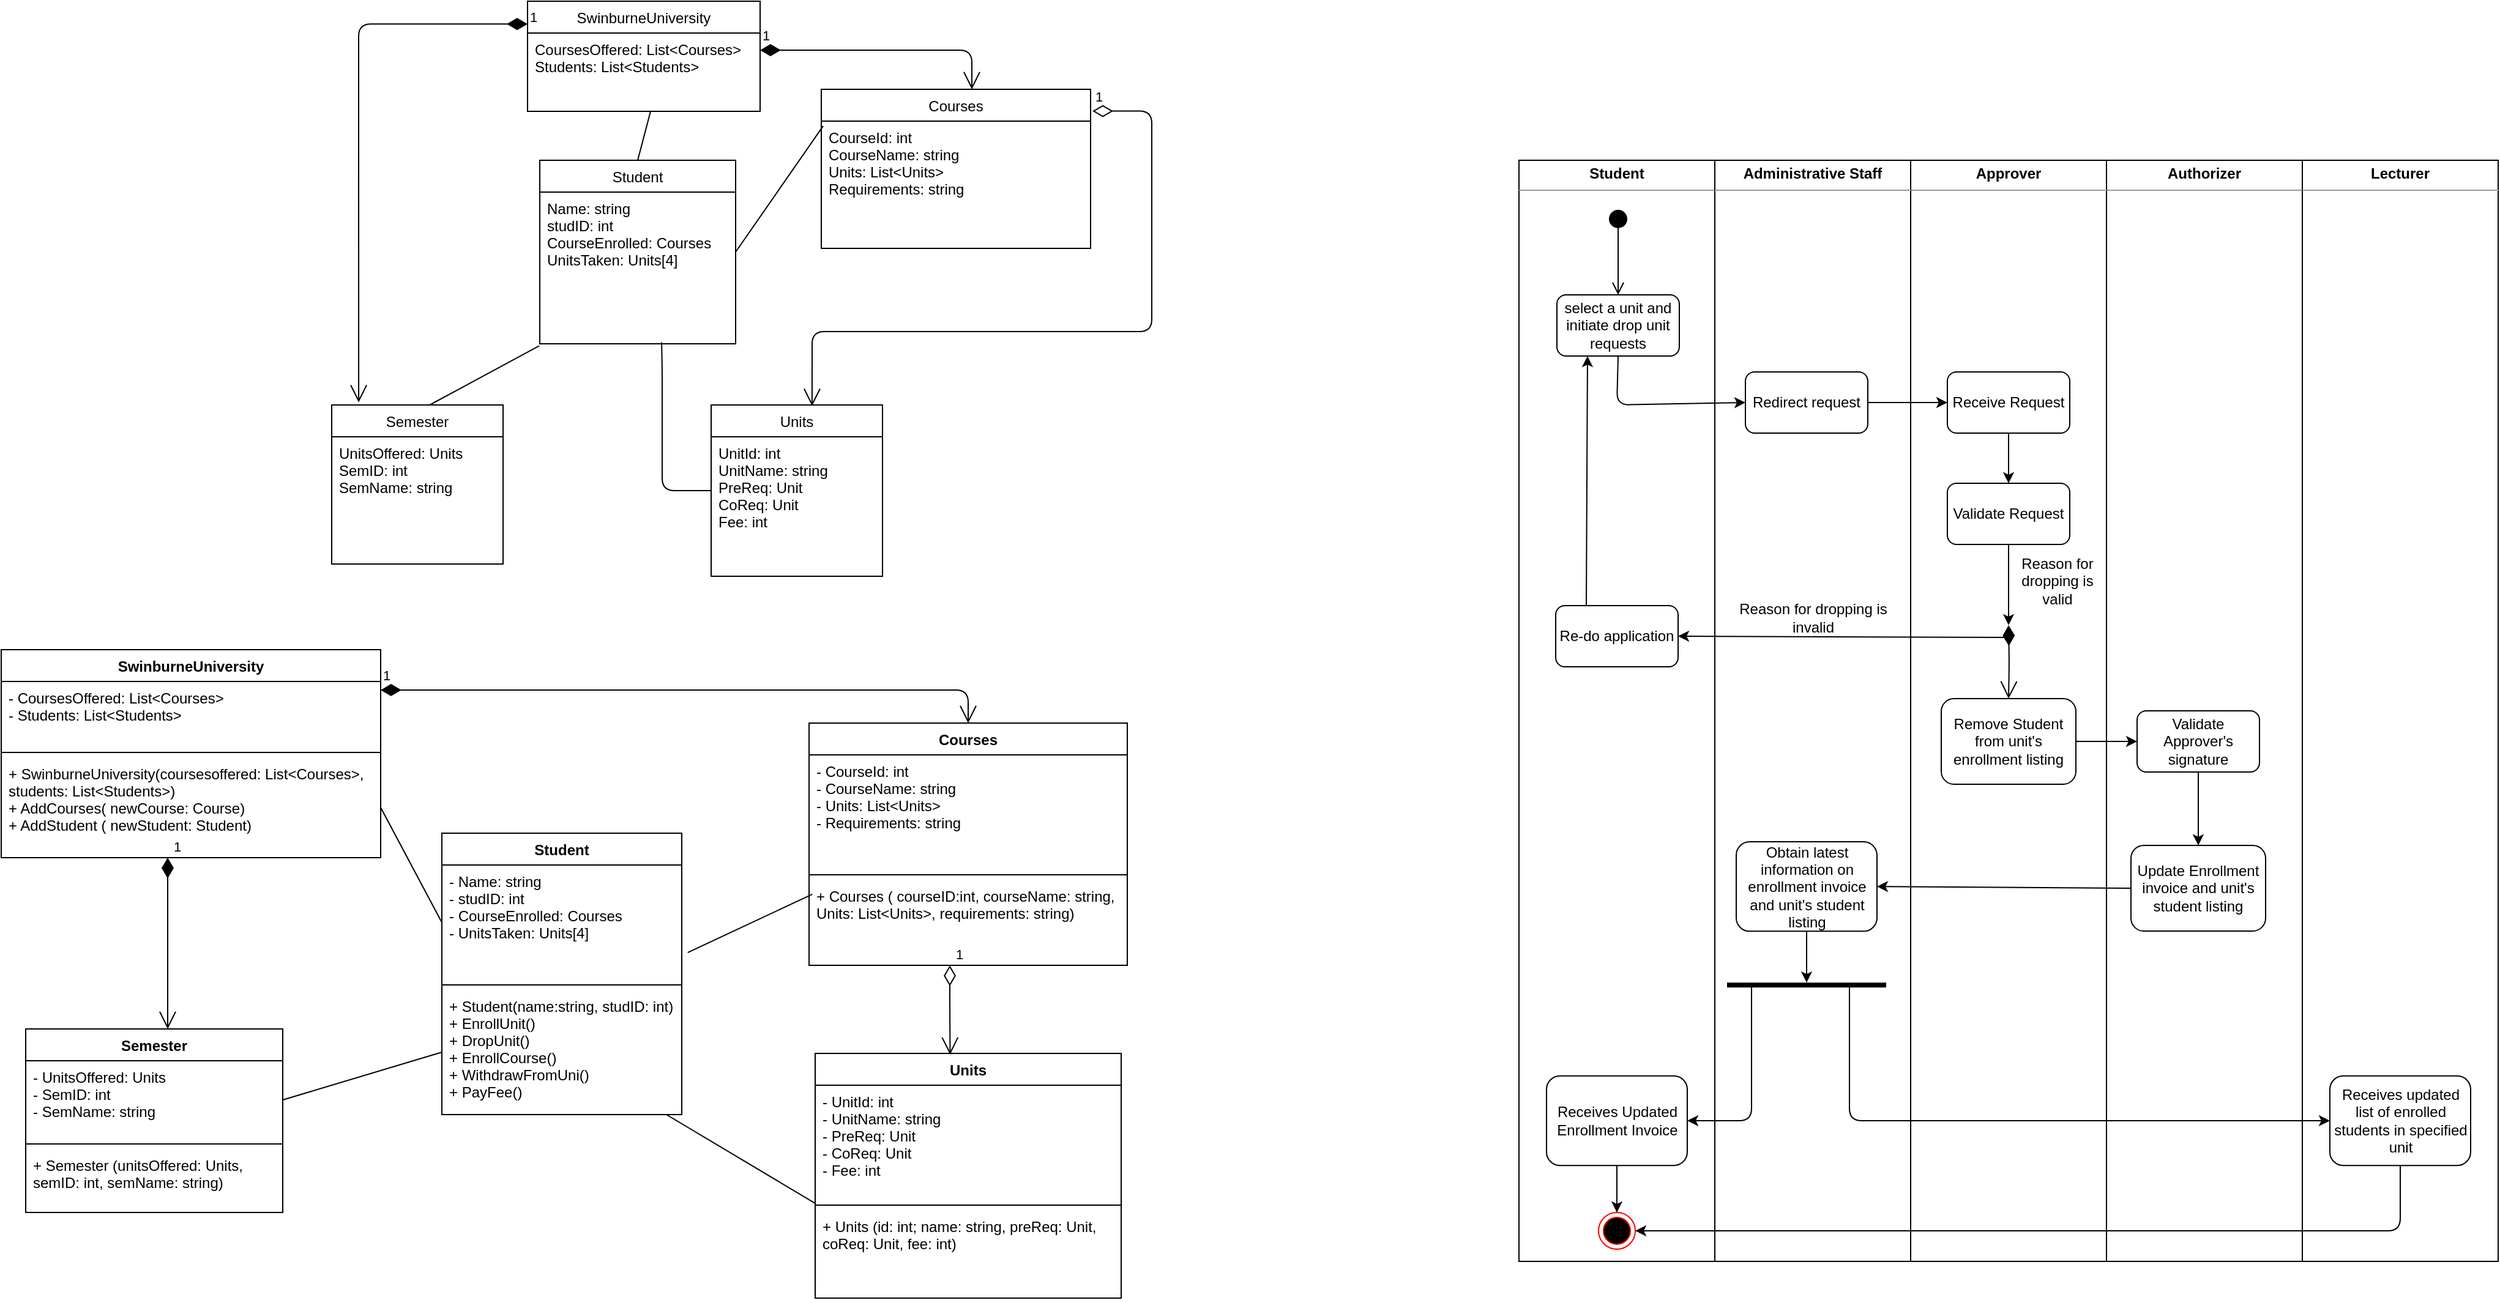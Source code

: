 <mxfile version="13.0.1" type="github">
  <diagram id="MmDphnJlKByqqRI8YQIz" name="Page-1">
    <mxGraphModel dx="3125" dy="1170" grid="1" gridSize="10" guides="1" tooltips="1" connect="1" arrows="1" fold="1" page="1" pageScale="1" pageWidth="850" pageHeight="1100" math="0" shadow="0">
      <root>
        <mxCell id="0" />
        <mxCell id="1" parent="0" />
        <mxCell id="nQOmDfqEmNwlOo48aO-k-23" value="&lt;p style=&quot;margin: 0px ; margin-top: 4px ; text-align: center&quot;&gt;&lt;b&gt;Authorizer&lt;/b&gt;&lt;br&gt;&lt;/p&gt;&lt;hr size=&quot;1&quot;&gt;&lt;div style=&quot;height: 2px&quot;&gt;&lt;/div&gt;" style="verticalAlign=top;align=left;overflow=fill;fontSize=12;fontFamily=Helvetica;html=1;" parent="1" vertex="1">
          <mxGeometry x="1470" y="140" width="160" height="900" as="geometry" />
        </mxCell>
        <mxCell id="nQOmDfqEmNwlOo48aO-k-21" value="&lt;p style=&quot;margin: 0px ; margin-top: 4px ; text-align: center&quot;&gt;&lt;b&gt;Approver&lt;/b&gt;&lt;/p&gt;&lt;hr size=&quot;1&quot;&gt;&lt;div style=&quot;height: 2px&quot;&gt;&lt;/div&gt;" style="verticalAlign=top;align=left;overflow=fill;fontSize=12;fontFamily=Helvetica;html=1;" parent="1" vertex="1">
          <mxGeometry x="1310" y="140" width="160" height="900" as="geometry" />
        </mxCell>
        <mxCell id="nQOmDfqEmNwlOo48aO-k-12" value="&lt;p style=&quot;margin: 0px ; margin-top: 4px ; text-align: center&quot;&gt;&lt;b&gt;Student&lt;/b&gt;&lt;br&gt;&lt;/p&gt;&lt;hr size=&quot;1&quot;&gt;&lt;div style=&quot;height: 2px&quot;&gt;&lt;/div&gt;" style="verticalAlign=top;align=left;overflow=fill;fontSize=12;fontFamily=Helvetica;html=1;" parent="1" vertex="1">
          <mxGeometry x="990" y="140" width="160" height="900" as="geometry" />
        </mxCell>
        <mxCell id="nQOmDfqEmNwlOo48aO-k-18" value="&lt;p style=&quot;margin: 0px ; margin-top: 4px ; text-align: center&quot;&gt;&lt;b&gt;Administrative Staff&lt;/b&gt;&lt;/p&gt;&lt;hr size=&quot;1&quot;&gt;&lt;div style=&quot;height: 2px&quot;&gt;&lt;/div&gt;" style="verticalAlign=top;align=left;overflow=fill;fontSize=12;fontFamily=Helvetica;html=1;" parent="1" vertex="1">
          <mxGeometry x="1150" y="140" width="160" height="900" as="geometry" />
        </mxCell>
        <mxCell id="7fFOJC6yPvMKo5gySXUb-17" value="1" style="endArrow=open;html=1;endSize=12;startArrow=diamondThin;startSize=14;startFill=1;edgeStyle=orthogonalEdgeStyle;align=left;verticalAlign=bottom;entryX=0.557;entryY=0;entryDx=0;entryDy=0;entryPerimeter=0;" parent="1" source="7fFOJC6yPvMKo5gySXUb-14" target="7fFOJC6yPvMKo5gySXUb-1" edge="1">
          <mxGeometry x="-1" y="3" relative="1" as="geometry">
            <mxPoint x="210" y="110" as="sourcePoint" />
            <mxPoint x="370" y="110" as="targetPoint" />
            <Array as="points">
              <mxPoint x="543" y="50" />
              <mxPoint x="543" y="82" />
            </Array>
          </mxGeometry>
        </mxCell>
        <mxCell id="7fFOJC6yPvMKo5gySXUb-18" value="1" style="endArrow=open;html=1;endSize=12;startArrow=diamondThin;startSize=14;startFill=0;edgeStyle=orthogonalEdgeStyle;align=left;verticalAlign=bottom;entryX=0.589;entryY=0.006;entryDx=0;entryDy=0;exitX=1.007;exitY=0.137;exitDx=0;exitDy=0;exitPerimeter=0;entryPerimeter=0;" parent="1" source="7fFOJC6yPvMKo5gySXUb-1" target="7fFOJC6yPvMKo5gySXUb-11" edge="1">
          <mxGeometry x="-1" y="3" relative="1" as="geometry">
            <mxPoint x="660" y="60" as="sourcePoint" />
            <mxPoint x="240" y="190" as="targetPoint" />
            <Array as="points">
              <mxPoint x="690" y="100" />
              <mxPoint x="690" y="280" />
              <mxPoint x="412" y="280" />
            </Array>
          </mxGeometry>
        </mxCell>
        <mxCell id="7fFOJC6yPvMKo5gySXUb-19" value="1" style="endArrow=open;html=1;endSize=12;startArrow=diamondThin;startSize=14;startFill=1;edgeStyle=orthogonalEdgeStyle;align=left;verticalAlign=bottom;exitX=0;exitY=-0.115;exitDx=0;exitDy=0;exitPerimeter=0;entryX=0.086;entryY=-0.038;entryDx=0;entryDy=0;entryPerimeter=0;" parent="1" source="7fFOJC6yPvMKo5gySXUb-14" edge="1">
          <mxGeometry x="-1" y="3" relative="1" as="geometry">
            <mxPoint x="20" y="130" as="sourcePoint" />
            <mxPoint x="42.04" y="337.872" as="targetPoint" />
            <Array as="points">
              <mxPoint x="42" y="29" />
            </Array>
          </mxGeometry>
        </mxCell>
        <mxCell id="7fFOJC6yPvMKo5gySXUb-20" value="" style="endArrow=none;html=1;exitX=0.5;exitY=0;exitDx=0;exitDy=0;entryX=-0.003;entryY=1.014;entryDx=0;entryDy=0;entryPerimeter=0;" parent="1" target="7fFOJC6yPvMKo5gySXUb-9" edge="1">
          <mxGeometry width="50" height="50" relative="1" as="geometry">
            <mxPoint x="100" y="340" as="sourcePoint" />
            <mxPoint x="370" y="280" as="targetPoint" />
          </mxGeometry>
        </mxCell>
        <mxCell id="7fFOJC6yPvMKo5gySXUb-21" value="" style="endArrow=none;html=1;exitX=0.622;exitY=0.99;exitDx=0;exitDy=0;exitPerimeter=0;entryX=0;entryY=0.5;entryDx=0;entryDy=0;" parent="1" source="7fFOJC6yPvMKo5gySXUb-9" target="7fFOJC6yPvMKo5gySXUb-11" edge="1">
          <mxGeometry width="50" height="50" relative="1" as="geometry">
            <mxPoint x="320" y="330" as="sourcePoint" />
            <mxPoint x="370" y="280" as="targetPoint" />
            <Array as="points">
              <mxPoint x="290" y="310" />
              <mxPoint x="290" y="410" />
            </Array>
          </mxGeometry>
        </mxCell>
        <mxCell id="7fFOJC6yPvMKo5gySXUb-1" value="Courses" style="swimlane;fontStyle=0;childLayout=stackLayout;horizontal=1;startSize=26;fillColor=none;horizontalStack=0;resizeParent=1;resizeParentMax=0;resizeLast=0;collapsible=1;marginBottom=0;" parent="1" vertex="1">
          <mxGeometry x="420" y="82" width="220" height="130" as="geometry" />
        </mxCell>
        <mxCell id="7fFOJC6yPvMKo5gySXUb-2" value="CourseId: int&#xa;CourseName: string&#xa;Units: List&lt;Units&gt;&#xa;Requirements: string&#xa;" style="text;strokeColor=none;fillColor=none;align=left;verticalAlign=top;spacingLeft=4;spacingRight=4;overflow=hidden;rotatable=0;points=[[0,0.5],[1,0.5]];portConstraint=eastwest;" parent="7fFOJC6yPvMKo5gySXUb-1" vertex="1">
          <mxGeometry y="26" width="220" height="104" as="geometry" />
        </mxCell>
        <mxCell id="7fFOJC6yPvMKo5gySXUb-22" value="" style="endArrow=none;html=1;entryX=0.529;entryY=1;entryDx=0;entryDy=0;entryPerimeter=0;exitX=0.5;exitY=0;exitDx=0;exitDy=0;" parent="1" source="7fFOJC6yPvMKo5gySXUb-8" target="7fFOJC6yPvMKo5gySXUb-14" edge="1">
          <mxGeometry width="50" height="50" relative="1" as="geometry">
            <mxPoint x="230" y="310" as="sourcePoint" />
            <mxPoint x="280" y="260" as="targetPoint" />
          </mxGeometry>
        </mxCell>
        <mxCell id="7fFOJC6yPvMKo5gySXUb-8" value="Student" style="swimlane;fontStyle=0;childLayout=stackLayout;horizontal=1;startSize=26;fillColor=none;horizontalStack=0;resizeParent=1;resizeParentMax=0;resizeLast=0;collapsible=1;marginBottom=0;" parent="1" vertex="1">
          <mxGeometry x="190" y="140" width="160" height="150" as="geometry" />
        </mxCell>
        <mxCell id="7fFOJC6yPvMKo5gySXUb-9" value="Name: string&#xa;studID: int&#xa;CourseEnrolled: Courses&#xa;UnitsTaken: Units[4]&#xa;&#xa;&#xa;&#xa;" style="text;strokeColor=none;fillColor=none;align=left;verticalAlign=top;spacingLeft=4;spacingRight=4;overflow=hidden;rotatable=0;points=[[0,0.5],[1,0.5]];portConstraint=eastwest;" parent="7fFOJC6yPvMKo5gySXUb-8" vertex="1">
          <mxGeometry y="26" width="160" height="124" as="geometry" />
        </mxCell>
        <mxCell id="7fFOJC6yPvMKo5gySXUb-24" value="" style="endArrow=none;html=1;entryX=0.007;entryY=0.038;entryDx=0;entryDy=0;entryPerimeter=0;exitX=1;exitY=0.5;exitDx=0;exitDy=0;" parent="1" source="7fFOJC6yPvMKo5gySXUb-8" target="7fFOJC6yPvMKo5gySXUb-2" edge="1">
          <mxGeometry width="50" height="50" relative="1" as="geometry">
            <mxPoint x="400" y="210" as="sourcePoint" />
            <mxPoint x="450" y="160" as="targetPoint" />
          </mxGeometry>
        </mxCell>
        <mxCell id="zHoWdwq8cg6D3XTFJdWy-3" value="Semester" style="swimlane;fontStyle=0;childLayout=stackLayout;horizontal=1;startSize=26;fillColor=none;horizontalStack=0;resizeParent=1;resizeParentMax=0;resizeLast=0;collapsible=1;marginBottom=0;" parent="1" vertex="1">
          <mxGeometry x="20" y="340" width="140" height="130" as="geometry" />
        </mxCell>
        <mxCell id="zHoWdwq8cg6D3XTFJdWy-4" value="UnitsOffered: Units&#xa;SemID: int  &#xa;SemName: string" style="text;strokeColor=none;fillColor=none;align=left;verticalAlign=top;spacingLeft=4;spacingRight=4;overflow=hidden;rotatable=0;points=[[0,0.5],[1,0.5]];portConstraint=eastwest;" parent="zHoWdwq8cg6D3XTFJdWy-3" vertex="1">
          <mxGeometry y="26" width="140" height="104" as="geometry" />
        </mxCell>
        <mxCell id="7fFOJC6yPvMKo5gySXUb-13" value="SwinburneUniversity" style="swimlane;fontStyle=0;childLayout=stackLayout;horizontal=1;startSize=26;fillColor=none;horizontalStack=0;resizeParent=1;resizeParentMax=0;resizeLast=0;collapsible=1;marginBottom=0;" parent="1" vertex="1">
          <mxGeometry x="180" y="10" width="190" height="90" as="geometry" />
        </mxCell>
        <mxCell id="7fFOJC6yPvMKo5gySXUb-14" value="CoursesOffered: List&lt;Courses&gt;&#xa;Students: List&lt;Students&gt;&#xa;&#xa;" style="text;strokeColor=none;fillColor=none;align=left;verticalAlign=top;spacingLeft=4;spacingRight=4;overflow=hidden;rotatable=0;points=[[0,0.5],[1,0.5]];portConstraint=eastwest;" parent="7fFOJC6yPvMKo5gySXUb-13" vertex="1">
          <mxGeometry y="26" width="190" height="64" as="geometry" />
        </mxCell>
        <mxCell id="7fFOJC6yPvMKo5gySXUb-11" value="Units" style="swimlane;fontStyle=0;childLayout=stackLayout;horizontal=1;startSize=26;fillColor=none;horizontalStack=0;resizeParent=1;resizeParentMax=0;resizeLast=0;collapsible=1;marginBottom=0;" parent="1" vertex="1">
          <mxGeometry x="330" y="340" width="140" height="140" as="geometry" />
        </mxCell>
        <mxCell id="7fFOJC6yPvMKo5gySXUb-12" value="UnitId: int &#xa;UnitName: string&#xa;PreReq: Unit&#xa;CoReq: Unit&#xa;Fee: int&#xa;&#xa;" style="text;strokeColor=none;fillColor=none;align=left;verticalAlign=top;spacingLeft=4;spacingRight=4;overflow=hidden;rotatable=0;points=[[0,0.5],[1,0.5]];portConstraint=eastwest;" parent="7fFOJC6yPvMKo5gySXUb-11" vertex="1">
          <mxGeometry y="26" width="140" height="114" as="geometry" />
        </mxCell>
        <mxCell id="qpT2Gl-A2vUwOgY40M8b-1" value="" style="html=1;verticalAlign=bottom;startArrow=circle;startFill=1;endArrow=open;startSize=6;endSize=8;" parent="1" edge="1">
          <mxGeometry width="80" relative="1" as="geometry">
            <mxPoint x="1071" y="180" as="sourcePoint" />
            <mxPoint x="1071" y="250" as="targetPoint" />
          </mxGeometry>
        </mxCell>
        <mxCell id="nQOmDfqEmNwlOo48aO-k-2" value="1" style="endArrow=open;html=1;endSize=12;startArrow=diamondThin;startSize=14;startFill=1;edgeStyle=orthogonalEdgeStyle;align=left;verticalAlign=bottom;exitX=1;exitY=0.5;exitDx=0;exitDy=0;entryX=0.5;entryY=0;entryDx=0;entryDy=0;" parent="1" target="zHoWdwq8cg6D3XTFJdWy-31" edge="1">
          <mxGeometry x="-1" y="3" relative="1" as="geometry">
            <mxPoint x="60" y="573" as="sourcePoint" />
            <mxPoint x="540" y="580" as="targetPoint" />
            <Array as="points">
              <mxPoint x="540" y="573" />
            </Array>
          </mxGeometry>
        </mxCell>
        <mxCell id="zHoWdwq8cg6D3XTFJdWy-26" value="SwinburneUniversity" style="swimlane;fontStyle=1;align=center;verticalAlign=top;childLayout=stackLayout;horizontal=1;startSize=26;horizontalStack=0;resizeParent=1;resizeParentMax=0;resizeLast=0;collapsible=1;marginBottom=0;" parent="1" vertex="1">
          <mxGeometry x="-250" y="540" width="310" height="170" as="geometry" />
        </mxCell>
        <mxCell id="zHoWdwq8cg6D3XTFJdWy-27" value="- CoursesOffered: List&lt;Courses&gt;&#xa;- Students: List&lt;Students&gt;&#xa;&#xa;&#xa;&#xa;" style="text;strokeColor=none;fillColor=none;align=left;verticalAlign=top;spacingLeft=4;spacingRight=4;overflow=hidden;rotatable=0;points=[[0,0.5],[1,0.5]];portConstraint=eastwest;" parent="zHoWdwq8cg6D3XTFJdWy-26" vertex="1">
          <mxGeometry y="26" width="310" height="54" as="geometry" />
        </mxCell>
        <mxCell id="zHoWdwq8cg6D3XTFJdWy-28" value="" style="line;strokeWidth=1;fillColor=none;align=left;verticalAlign=middle;spacingTop=-1;spacingLeft=3;spacingRight=3;rotatable=0;labelPosition=right;points=[];portConstraint=eastwest;" parent="zHoWdwq8cg6D3XTFJdWy-26" vertex="1">
          <mxGeometry y="80" width="310" height="8" as="geometry" />
        </mxCell>
        <mxCell id="zHoWdwq8cg6D3XTFJdWy-29" value="+ SwinburneUniversity(coursesoffered: List&lt;Courses&gt;,&#xa; students: List&lt;Students&gt;)&#xa;+ AddCourses( newCourse: Course)&#xa;+ AddStudent ( newStudent: Student)&#xa;&#xa;" style="text;strokeColor=none;fillColor=none;align=left;verticalAlign=top;spacingLeft=4;spacingRight=4;overflow=hidden;rotatable=0;points=[[0,0.5],[1,0.5]];portConstraint=eastwest;" parent="zHoWdwq8cg6D3XTFJdWy-26" vertex="1">
          <mxGeometry y="88" width="310" height="82" as="geometry" />
        </mxCell>
        <mxCell id="zHoWdwq8cg6D3XTFJdWy-44" value="Semester" style="swimlane;fontStyle=1;align=center;verticalAlign=top;childLayout=stackLayout;horizontal=1;startSize=26;horizontalStack=0;resizeParent=1;resizeParentMax=0;resizeLast=0;collapsible=1;marginBottom=0;" parent="1" vertex="1">
          <mxGeometry x="-230" y="850" width="210" height="150" as="geometry" />
        </mxCell>
        <mxCell id="zHoWdwq8cg6D3XTFJdWy-45" value="- UnitsOffered: Units&#xa;- SemID: int &#xa;- SemName: string" style="text;strokeColor=none;fillColor=none;align=left;verticalAlign=top;spacingLeft=4;spacingRight=4;overflow=hidden;rotatable=0;points=[[0,0.5],[1,0.5]];portConstraint=eastwest;" parent="zHoWdwq8cg6D3XTFJdWy-44" vertex="1">
          <mxGeometry y="26" width="210" height="64" as="geometry" />
        </mxCell>
        <mxCell id="zHoWdwq8cg6D3XTFJdWy-46" value="" style="line;strokeWidth=1;fillColor=none;align=left;verticalAlign=middle;spacingTop=-1;spacingLeft=3;spacingRight=3;rotatable=0;labelPosition=right;points=[];portConstraint=eastwest;" parent="zHoWdwq8cg6D3XTFJdWy-44" vertex="1">
          <mxGeometry y="90" width="210" height="8" as="geometry" />
        </mxCell>
        <mxCell id="zHoWdwq8cg6D3XTFJdWy-47" value="+ Semester (unitsOffered: Units, &#xa;semID: int, semName: string)" style="text;strokeColor=none;fillColor=none;align=left;verticalAlign=top;spacingLeft=4;spacingRight=4;overflow=hidden;rotatable=0;points=[[0,0.5],[1,0.5]];portConstraint=eastwest;" parent="zHoWdwq8cg6D3XTFJdWy-44" vertex="1">
          <mxGeometry y="98" width="210" height="52" as="geometry" />
        </mxCell>
        <mxCell id="zHoWdwq8cg6D3XTFJdWy-31" value="Courses" style="swimlane;fontStyle=1;align=center;verticalAlign=top;childLayout=stackLayout;horizontal=1;startSize=26;horizontalStack=0;resizeParent=1;resizeParentMax=0;resizeLast=0;collapsible=1;marginBottom=0;" parent="1" vertex="1">
          <mxGeometry x="410" y="600" width="260" height="198" as="geometry" />
        </mxCell>
        <mxCell id="zHoWdwq8cg6D3XTFJdWy-32" value="- CourseId: int&#xa;- CourseName: string&#xa;- Units: List&lt;Units&gt;&#xa;- Requirements: string&#xa;&#xa;&#xa;" style="text;strokeColor=none;fillColor=none;align=left;verticalAlign=top;spacingLeft=4;spacingRight=4;overflow=hidden;rotatable=0;points=[[0,0.5],[1,0.5]];portConstraint=eastwest;" parent="zHoWdwq8cg6D3XTFJdWy-31" vertex="1">
          <mxGeometry y="26" width="260" height="94" as="geometry" />
        </mxCell>
        <mxCell id="zHoWdwq8cg6D3XTFJdWy-33" value="" style="line;strokeWidth=1;fillColor=none;align=left;verticalAlign=middle;spacingTop=-1;spacingLeft=3;spacingRight=3;rotatable=0;labelPosition=right;points=[];portConstraint=eastwest;" parent="zHoWdwq8cg6D3XTFJdWy-31" vertex="1">
          <mxGeometry y="120" width="260" height="8" as="geometry" />
        </mxCell>
        <mxCell id="zHoWdwq8cg6D3XTFJdWy-34" value="+ Courses ( courseID:int, courseName: string, &#xa;Units: List&lt;Units&gt;, requirements: string)" style="text;strokeColor=none;fillColor=none;align=left;verticalAlign=top;spacingLeft=4;spacingRight=4;overflow=hidden;rotatable=0;points=[[0,0.5],[1,0.5]];portConstraint=eastwest;" parent="zHoWdwq8cg6D3XTFJdWy-31" vertex="1">
          <mxGeometry y="128" width="260" height="70" as="geometry" />
        </mxCell>
        <mxCell id="nQOmDfqEmNwlOo48aO-k-3" value="1" style="endArrow=open;html=1;endSize=12;startArrow=diamondThin;startSize=14;startFill=1;edgeStyle=orthogonalEdgeStyle;align=left;verticalAlign=bottom;" parent="1" target="zHoWdwq8cg6D3XTFJdWy-44" edge="1">
          <mxGeometry x="-1" y="3" relative="1" as="geometry">
            <mxPoint x="-114" y="710" as="sourcePoint" />
            <mxPoint x="90" y="790" as="targetPoint" />
            <Array as="points">
              <mxPoint x="-114" y="740" />
              <mxPoint x="-114" y="740" />
            </Array>
          </mxGeometry>
        </mxCell>
        <mxCell id="zHoWdwq8cg6D3XTFJdWy-40" value="Units" style="swimlane;fontStyle=1;align=center;verticalAlign=top;childLayout=stackLayout;horizontal=1;startSize=26;horizontalStack=0;resizeParent=1;resizeParentMax=0;resizeLast=0;collapsible=1;marginBottom=0;" parent="1" vertex="1">
          <mxGeometry x="415" y="870" width="250" height="200" as="geometry" />
        </mxCell>
        <mxCell id="zHoWdwq8cg6D3XTFJdWy-41" value="- UnitId: int &#xa;- UnitName: string&#xa;- PreReq: Unit&#xa;- CoReq: Unit&#xa;- Fee: int&#xa;&#xa;&#xa;&#xa;" style="text;strokeColor=none;fillColor=none;align=left;verticalAlign=top;spacingLeft=4;spacingRight=4;overflow=hidden;rotatable=0;points=[[0,0.5],[1,0.5]];portConstraint=eastwest;" parent="zHoWdwq8cg6D3XTFJdWy-40" vertex="1">
          <mxGeometry y="26" width="250" height="94" as="geometry" />
        </mxCell>
        <mxCell id="zHoWdwq8cg6D3XTFJdWy-42" value="" style="line;strokeWidth=1;fillColor=none;align=left;verticalAlign=middle;spacingTop=-1;spacingLeft=3;spacingRight=3;rotatable=0;labelPosition=right;points=[];portConstraint=eastwest;" parent="zHoWdwq8cg6D3XTFJdWy-40" vertex="1">
          <mxGeometry y="120" width="250" height="8" as="geometry" />
        </mxCell>
        <mxCell id="zHoWdwq8cg6D3XTFJdWy-43" value="+ Units (id: int; name: string, preReq: Unit, &#xa;coReq: Unit, fee: int)" style="text;strokeColor=none;fillColor=none;align=left;verticalAlign=top;spacingLeft=4;spacingRight=4;overflow=hidden;rotatable=0;points=[[0,0.5],[1,0.5]];portConstraint=eastwest;" parent="zHoWdwq8cg6D3XTFJdWy-40" vertex="1">
          <mxGeometry y="128" width="250" height="72" as="geometry" />
        </mxCell>
        <mxCell id="nQOmDfqEmNwlOo48aO-k-4" value="1" style="endArrow=open;html=1;endSize=12;startArrow=diamondThin;startSize=14;startFill=0;edgeStyle=orthogonalEdgeStyle;align=left;verticalAlign=bottom;entryX=0.441;entryY=0.005;entryDx=0;entryDy=0;entryPerimeter=0;" parent="1" source="zHoWdwq8cg6D3XTFJdWy-34" target="zHoWdwq8cg6D3XTFJdWy-40" edge="1">
          <mxGeometry x="-1" y="3" relative="1" as="geometry">
            <mxPoint x="640" y="820" as="sourcePoint" />
            <mxPoint x="800" y="820" as="targetPoint" />
            <Array as="points">
              <mxPoint x="525" y="834" />
              <mxPoint x="525" y="834" />
            </Array>
          </mxGeometry>
        </mxCell>
        <mxCell id="nQOmDfqEmNwlOo48aO-k-5" value="" style="endArrow=none;html=1;exitX=1;exitY=0.5;exitDx=0;exitDy=0;entryX=0;entryY=0.5;entryDx=0;entryDy=0;" parent="1" source="zHoWdwq8cg6D3XTFJdWy-45" target="zHoWdwq8cg6D3XTFJdWy-38" edge="1">
          <mxGeometry width="50" height="50" relative="1" as="geometry">
            <mxPoint x="60" y="900" as="sourcePoint" />
            <mxPoint x="110" y="850" as="targetPoint" />
          </mxGeometry>
        </mxCell>
        <mxCell id="nQOmDfqEmNwlOo48aO-k-6" value="" style="endArrow=none;html=1;exitX=0;exitY=1.027;exitDx=0;exitDy=0;exitPerimeter=0;" parent="1" source="zHoWdwq8cg6D3XTFJdWy-41" target="zHoWdwq8cg6D3XTFJdWy-38" edge="1">
          <mxGeometry width="50" height="50" relative="1" as="geometry">
            <mxPoint x="290" y="1070" as="sourcePoint" />
            <mxPoint x="340" y="1020" as="targetPoint" />
          </mxGeometry>
        </mxCell>
        <mxCell id="nQOmDfqEmNwlOo48aO-k-7" value="" style="endArrow=none;html=1;entryX=1;entryY=0.5;entryDx=0;entryDy=0;exitX=0;exitY=0.5;exitDx=0;exitDy=0;" parent="1" source="zHoWdwq8cg6D3XTFJdWy-36" target="zHoWdwq8cg6D3XTFJdWy-29" edge="1">
          <mxGeometry width="50" height="50" relative="1" as="geometry">
            <mxPoint x="-10" y="840" as="sourcePoint" />
            <mxPoint x="40" y="790" as="targetPoint" />
          </mxGeometry>
        </mxCell>
        <mxCell id="nQOmDfqEmNwlOo48aO-k-8" value="" style="endArrow=none;html=1;exitX=1.025;exitY=0.761;exitDx=0;exitDy=0;exitPerimeter=0;entryX=0.01;entryY=0.171;entryDx=0;entryDy=0;entryPerimeter=0;" parent="1" source="zHoWdwq8cg6D3XTFJdWy-36" target="zHoWdwq8cg6D3XTFJdWy-34" edge="1">
          <mxGeometry width="50" height="50" relative="1" as="geometry">
            <mxPoint x="870" y="550" as="sourcePoint" />
            <mxPoint x="920" y="500" as="targetPoint" />
          </mxGeometry>
        </mxCell>
        <mxCell id="nQOmDfqEmNwlOo48aO-k-9" value="&lt;span&gt;select a unit and initiate drop unit requests&lt;/span&gt;" style="rounded=1;whiteSpace=wrap;html=1;" parent="1" vertex="1">
          <mxGeometry x="1021" y="250" width="100" height="50" as="geometry" />
        </mxCell>
        <mxCell id="nQOmDfqEmNwlOo48aO-k-19" value="" style="endArrow=classic;html=1;exitX=0.5;exitY=1;exitDx=0;exitDy=0;entryX=0;entryY=0.5;entryDx=0;entryDy=0;" parent="1" source="nQOmDfqEmNwlOo48aO-k-9" target="nQOmDfqEmNwlOo48aO-k-20" edge="1">
          <mxGeometry width="50" height="50" relative="1" as="geometry">
            <mxPoint x="1060" y="390" as="sourcePoint" />
            <mxPoint x="1110" y="340" as="targetPoint" />
            <Array as="points">
              <mxPoint x="1070" y="340" />
            </Array>
          </mxGeometry>
        </mxCell>
        <mxCell id="nQOmDfqEmNwlOo48aO-k-20" value="Redirect request" style="rounded=1;whiteSpace=wrap;html=1;" parent="1" vertex="1">
          <mxGeometry x="1175" y="313" width="100" height="50" as="geometry" />
        </mxCell>
        <mxCell id="nQOmDfqEmNwlOo48aO-k-24" value="Receive Request" style="rounded=1;whiteSpace=wrap;html=1;" parent="1" vertex="1">
          <mxGeometry x="1340" y="313" width="100" height="50" as="geometry" />
        </mxCell>
        <mxCell id="nQOmDfqEmNwlOo48aO-k-25" value="Validate Request" style="rounded=1;whiteSpace=wrap;html=1;" parent="1" vertex="1">
          <mxGeometry x="1340" y="404" width="100" height="50" as="geometry" />
        </mxCell>
        <mxCell id="nQOmDfqEmNwlOo48aO-k-26" value="&lt;p style=&quot;margin: 0px ; margin-top: 4px ; text-align: center&quot;&gt;&lt;b&gt;Lecturer&lt;/b&gt;&lt;/p&gt;&lt;hr size=&quot;1&quot;&gt;&lt;div style=&quot;height: 2px&quot;&gt;&lt;/div&gt;" style="verticalAlign=top;align=left;overflow=fill;fontSize=12;fontFamily=Helvetica;html=1;" parent="1" vertex="1">
          <mxGeometry x="1630" y="140" width="160" height="900" as="geometry" />
        </mxCell>
        <mxCell id="nQOmDfqEmNwlOo48aO-k-27" value="Remove Student from unit&#39;s enrollment listing" style="rounded=1;whiteSpace=wrap;html=1;" parent="1" vertex="1">
          <mxGeometry x="1335" y="580" width="110" height="70" as="geometry" />
        </mxCell>
        <mxCell id="nQOmDfqEmNwlOo48aO-k-28" value="Validate Approver&#39;s signature" style="rounded=1;whiteSpace=wrap;html=1;" parent="1" vertex="1">
          <mxGeometry x="1495" y="590" width="100" height="50" as="geometry" />
        </mxCell>
        <mxCell id="nQOmDfqEmNwlOo48aO-k-29" value="Update Enrollment invoice and unit&#39;s student listing " style="rounded=1;whiteSpace=wrap;html=1;" parent="1" vertex="1">
          <mxGeometry x="1490" y="700" width="110" height="70" as="geometry" />
        </mxCell>
        <mxCell id="nQOmDfqEmNwlOo48aO-k-30" value="" style="endArrow=classic;html=1;exitX=1;exitY=0.5;exitDx=0;exitDy=0;entryX=0;entryY=0.5;entryDx=0;entryDy=0;" parent="1" source="nQOmDfqEmNwlOo48aO-k-20" target="nQOmDfqEmNwlOo48aO-k-24" edge="1">
          <mxGeometry width="50" height="50" relative="1" as="geometry">
            <mxPoint x="1250" y="290" as="sourcePoint" />
            <mxPoint x="1300" y="240" as="targetPoint" />
          </mxGeometry>
        </mxCell>
        <mxCell id="nQOmDfqEmNwlOo48aO-k-31" value="" style="endArrow=classic;html=1;exitX=0.5;exitY=1;exitDx=0;exitDy=0;entryX=0.5;entryY=0;entryDx=0;entryDy=0;" parent="1" source="nQOmDfqEmNwlOo48aO-k-24" target="nQOmDfqEmNwlOo48aO-k-25" edge="1">
          <mxGeometry width="50" height="50" relative="1" as="geometry">
            <mxPoint x="1450" y="420" as="sourcePoint" />
            <mxPoint x="1500" y="370" as="targetPoint" />
          </mxGeometry>
        </mxCell>
        <mxCell id="nQOmDfqEmNwlOo48aO-k-33" value="" style="endArrow=classic;html=1;exitX=1;exitY=0.5;exitDx=0;exitDy=0;entryX=0;entryY=0.5;entryDx=0;entryDy=0;" parent="1" source="nQOmDfqEmNwlOo48aO-k-27" target="nQOmDfqEmNwlOo48aO-k-28" edge="1">
          <mxGeometry width="50" height="50" relative="1" as="geometry">
            <mxPoint x="1500" y="580" as="sourcePoint" />
            <mxPoint x="1550" y="530" as="targetPoint" />
          </mxGeometry>
        </mxCell>
        <mxCell id="nQOmDfqEmNwlOo48aO-k-34" value="" style="endArrow=classic;html=1;exitX=0.5;exitY=1;exitDx=0;exitDy=0;entryX=0.5;entryY=0;entryDx=0;entryDy=0;" parent="1" source="nQOmDfqEmNwlOo48aO-k-28" target="nQOmDfqEmNwlOo48aO-k-29" edge="1">
          <mxGeometry width="50" height="50" relative="1" as="geometry">
            <mxPoint x="1440" y="770" as="sourcePoint" />
            <mxPoint x="1490" y="720" as="targetPoint" />
          </mxGeometry>
        </mxCell>
        <mxCell id="nQOmDfqEmNwlOo48aO-k-35" value="" style="endArrow=open;html=1;endSize=12;startArrow=diamondThin;startSize=14;startFill=1;edgeStyle=orthogonalEdgeStyle;align=left;verticalAlign=bottom;entryX=0.5;entryY=0;entryDx=0;entryDy=0;" parent="1" target="nQOmDfqEmNwlOo48aO-k-27" edge="1">
          <mxGeometry x="-1" y="14" relative="1" as="geometry">
            <mxPoint x="1390" y="520" as="sourcePoint" />
            <mxPoint x="1320" y="480" as="targetPoint" />
            <mxPoint x="-4" y="-10" as="offset" />
          </mxGeometry>
        </mxCell>
        <mxCell id="nQOmDfqEmNwlOo48aO-k-36" value="" style="endArrow=classic;html=1;exitX=0.5;exitY=1;exitDx=0;exitDy=0;" parent="1" source="nQOmDfqEmNwlOo48aO-k-25" edge="1">
          <mxGeometry width="50" height="50" relative="1" as="geometry">
            <mxPoint x="1360" y="540" as="sourcePoint" />
            <mxPoint x="1390" y="520" as="targetPoint" />
          </mxGeometry>
        </mxCell>
        <mxCell id="nQOmDfqEmNwlOo48aO-k-37" value="" style="line;strokeWidth=4;html=1;perimeter=backbonePerimeter;points=[];outlineConnect=0;" parent="1" vertex="1">
          <mxGeometry x="1160" y="810.0" width="130" height="8.13" as="geometry" />
        </mxCell>
        <mxCell id="RwgkNWg6vOUG9b9A2rqR-1" value="Obtain latest information on enrollment invoice and unit&#39;s student listing" style="rounded=1;whiteSpace=wrap;html=1;" parent="1" vertex="1">
          <mxGeometry x="1167.5" y="697" width="115" height="73.18" as="geometry" />
        </mxCell>
        <mxCell id="RwgkNWg6vOUG9b9A2rqR-2" value="" style="endArrow=classic;html=1;exitX=0.5;exitY=1;exitDx=0;exitDy=0;" parent="1" source="RwgkNWg6vOUG9b9A2rqR-1" target="nQOmDfqEmNwlOo48aO-k-37" edge="1">
          <mxGeometry width="50" height="50" relative="1" as="geometry">
            <mxPoint x="1370" y="900" as="sourcePoint" />
            <mxPoint x="1420" y="850" as="targetPoint" />
          </mxGeometry>
        </mxCell>
        <mxCell id="RwgkNWg6vOUG9b9A2rqR-3" value="&lt;span&gt;Receives Updated Enrollment Invoice&lt;/span&gt;" style="rounded=1;whiteSpace=wrap;html=1;" parent="1" vertex="1">
          <mxGeometry x="1012.5" y="888.41" width="115" height="73.18" as="geometry" />
        </mxCell>
        <mxCell id="RwgkNWg6vOUG9b9A2rqR-6" value="" style="endArrow=classic;html=1;entryX=1;entryY=0.5;entryDx=0;entryDy=0;" parent="1" source="nQOmDfqEmNwlOo48aO-k-37" target="RwgkNWg6vOUG9b9A2rqR-3" edge="1">
          <mxGeometry width="50" height="50" relative="1" as="geometry">
            <mxPoint x="1178" y="815.232" as="sourcePoint" />
            <mxPoint x="1178" y="870" as="targetPoint" />
            <Array as="points">
              <mxPoint x="1180" y="925" />
            </Array>
          </mxGeometry>
        </mxCell>
        <mxCell id="RwgkNWg6vOUG9b9A2rqR-9" value="&lt;span&gt;Receives updated list of enrolled students in specified unit&lt;/span&gt;" style="rounded=1;whiteSpace=wrap;html=1;" parent="1" vertex="1">
          <mxGeometry x="1652.5" y="888.41" width="115" height="73.18" as="geometry" />
        </mxCell>
        <mxCell id="RwgkNWg6vOUG9b9A2rqR-10" value="" style="endArrow=classic;html=1;entryX=0;entryY=0.5;entryDx=0;entryDy=0;" parent="1" source="nQOmDfqEmNwlOo48aO-k-37" target="RwgkNWg6vOUG9b9A2rqR-9" edge="1">
          <mxGeometry width="50" height="50" relative="1" as="geometry">
            <mxPoint x="1180" y="814.889" as="sourcePoint" />
            <mxPoint x="1127.5" y="925.0" as="targetPoint" />
            <Array as="points">
              <mxPoint x="1260" y="925" />
            </Array>
          </mxGeometry>
        </mxCell>
        <mxCell id="RwgkNWg6vOUG9b9A2rqR-11" value="" style="endArrow=classic;html=1;entryX=1;entryY=0.5;entryDx=0;entryDy=0;exitX=0;exitY=0.5;exitDx=0;exitDy=0;" parent="1" source="nQOmDfqEmNwlOo48aO-k-29" target="RwgkNWg6vOUG9b9A2rqR-1" edge="1">
          <mxGeometry width="50" height="50" relative="1" as="geometry">
            <mxPoint x="1370" y="750" as="sourcePoint" />
            <mxPoint x="1420" y="700" as="targetPoint" />
          </mxGeometry>
        </mxCell>
        <mxCell id="RwgkNWg6vOUG9b9A2rqR-12" value="" style="endArrow=classic;html=1;entryX=1;entryY=0.5;entryDx=0;entryDy=0;" parent="1" target="RwgkNWg6vOUG9b9A2rqR-13" edge="1">
          <mxGeometry width="50" height="50" relative="1" as="geometry">
            <mxPoint x="1390" y="530" as="sourcePoint" />
            <mxPoint x="849.167" y="510" as="targetPoint" />
          </mxGeometry>
        </mxCell>
        <mxCell id="RwgkNWg6vOUG9b9A2rqR-13" value="Re-do application " style="rounded=1;whiteSpace=wrap;html=1;" parent="1" vertex="1">
          <mxGeometry x="1020" y="504" width="100" height="50" as="geometry" />
        </mxCell>
        <mxCell id="RwgkNWg6vOUG9b9A2rqR-14" value="" style="endArrow=classic;html=1;exitX=0.25;exitY=0;exitDx=0;exitDy=0;entryX=0.25;entryY=1;entryDx=0;entryDy=0;" parent="1" source="RwgkNWg6vOUG9b9A2rqR-13" target="nQOmDfqEmNwlOo48aO-k-9" edge="1">
          <mxGeometry width="50" height="50" relative="1" as="geometry">
            <mxPoint x="1020" y="470" as="sourcePoint" />
            <mxPoint x="1070" y="420" as="targetPoint" />
          </mxGeometry>
        </mxCell>
        <mxCell id="RwgkNWg6vOUG9b9A2rqR-15" value="Reason for dropping is invalid" style="text;html=1;strokeColor=none;fillColor=none;align=center;verticalAlign=middle;whiteSpace=wrap;rounded=0;" parent="1" vertex="1">
          <mxGeometry x="1157.5" y="504" width="145" height="20" as="geometry" />
        </mxCell>
        <mxCell id="RwgkNWg6vOUG9b9A2rqR-16" value="Reason for dropping is valid" style="text;html=1;strokeColor=none;fillColor=none;align=center;verticalAlign=middle;whiteSpace=wrap;rounded=0;" parent="1" vertex="1">
          <mxGeometry x="1390" y="454" width="80" height="60" as="geometry" />
        </mxCell>
        <mxCell id="RwgkNWg6vOUG9b9A2rqR-17" value="" style="ellipse;html=1;shape=endState;fillColor=#000000;strokeColor=#ff0000;" parent="1" vertex="1">
          <mxGeometry x="1055" y="1000" width="30" height="30" as="geometry" />
        </mxCell>
        <mxCell id="RwgkNWg6vOUG9b9A2rqR-18" value="" style="endArrow=classic;html=1;exitX=0.5;exitY=1;exitDx=0;exitDy=0;entryX=0.5;entryY=0;entryDx=0;entryDy=0;" parent="1" source="RwgkNWg6vOUG9b9A2rqR-3" target="RwgkNWg6vOUG9b9A2rqR-17" edge="1">
          <mxGeometry width="50" height="50" relative="1" as="geometry">
            <mxPoint x="920" y="990" as="sourcePoint" />
            <mxPoint x="970" y="940" as="targetPoint" />
          </mxGeometry>
        </mxCell>
        <mxCell id="RwgkNWg6vOUG9b9A2rqR-19" value="" style="endArrow=classic;html=1;entryX=1;entryY=0.5;entryDx=0;entryDy=0;exitX=0.5;exitY=1;exitDx=0;exitDy=0;" parent="1" source="RwgkNWg6vOUG9b9A2rqR-9" target="RwgkNWg6vOUG9b9A2rqR-17" edge="1">
          <mxGeometry width="50" height="50" relative="1" as="geometry">
            <mxPoint x="1500" y="1010" as="sourcePoint" />
            <mxPoint x="1550" y="960" as="targetPoint" />
            <Array as="points">
              <mxPoint x="1710" y="1015" />
            </Array>
          </mxGeometry>
        </mxCell>
        <mxCell id="zHoWdwq8cg6D3XTFJdWy-35" value="Student" style="swimlane;fontStyle=1;align=center;verticalAlign=top;childLayout=stackLayout;horizontal=1;startSize=26;horizontalStack=0;resizeParent=1;resizeParentMax=0;resizeLast=0;collapsible=1;marginBottom=0;" parent="1" vertex="1">
          <mxGeometry x="110" y="690" width="196" height="230" as="geometry" />
        </mxCell>
        <mxCell id="zHoWdwq8cg6D3XTFJdWy-36" value="- Name: string&#xa;- studID: int&#xa;- CourseEnrolled: Courses&#xa;- UnitsTaken: Units[4]&#xa;&#xa;&#xa;&#xa;&#xa;&#xa;" style="text;strokeColor=none;fillColor=none;align=left;verticalAlign=top;spacingLeft=4;spacingRight=4;overflow=hidden;rotatable=0;points=[[0,0.5],[1,0.5]];portConstraint=eastwest;" parent="zHoWdwq8cg6D3XTFJdWy-35" vertex="1">
          <mxGeometry y="26" width="196" height="94" as="geometry" />
        </mxCell>
        <mxCell id="zHoWdwq8cg6D3XTFJdWy-37" value="" style="line;strokeWidth=1;fillColor=none;align=left;verticalAlign=middle;spacingTop=-1;spacingLeft=3;spacingRight=3;rotatable=0;labelPosition=right;points=[];portConstraint=eastwest;" parent="zHoWdwq8cg6D3XTFJdWy-35" vertex="1">
          <mxGeometry y="120" width="196" height="8" as="geometry" />
        </mxCell>
        <mxCell id="zHoWdwq8cg6D3XTFJdWy-38" value="+ Student(name:string, studID: int) &#xa;+ EnrollUnit()&#xa;+ DropUnit()&#xa;+ EnrollCourse()&#xa;+ WithdrawFromUni()&#xa;+ PayFee()&#xa;&#xa;&#xa;" style="text;strokeColor=none;fillColor=none;align=left;verticalAlign=top;spacingLeft=4;spacingRight=4;overflow=hidden;rotatable=0;points=[[0,0.5],[1,0.5]];portConstraint=eastwest;" parent="zHoWdwq8cg6D3XTFJdWy-35" vertex="1">
          <mxGeometry y="128" width="196" height="102" as="geometry" />
        </mxCell>
      </root>
    </mxGraphModel>
  </diagram>
</mxfile>
